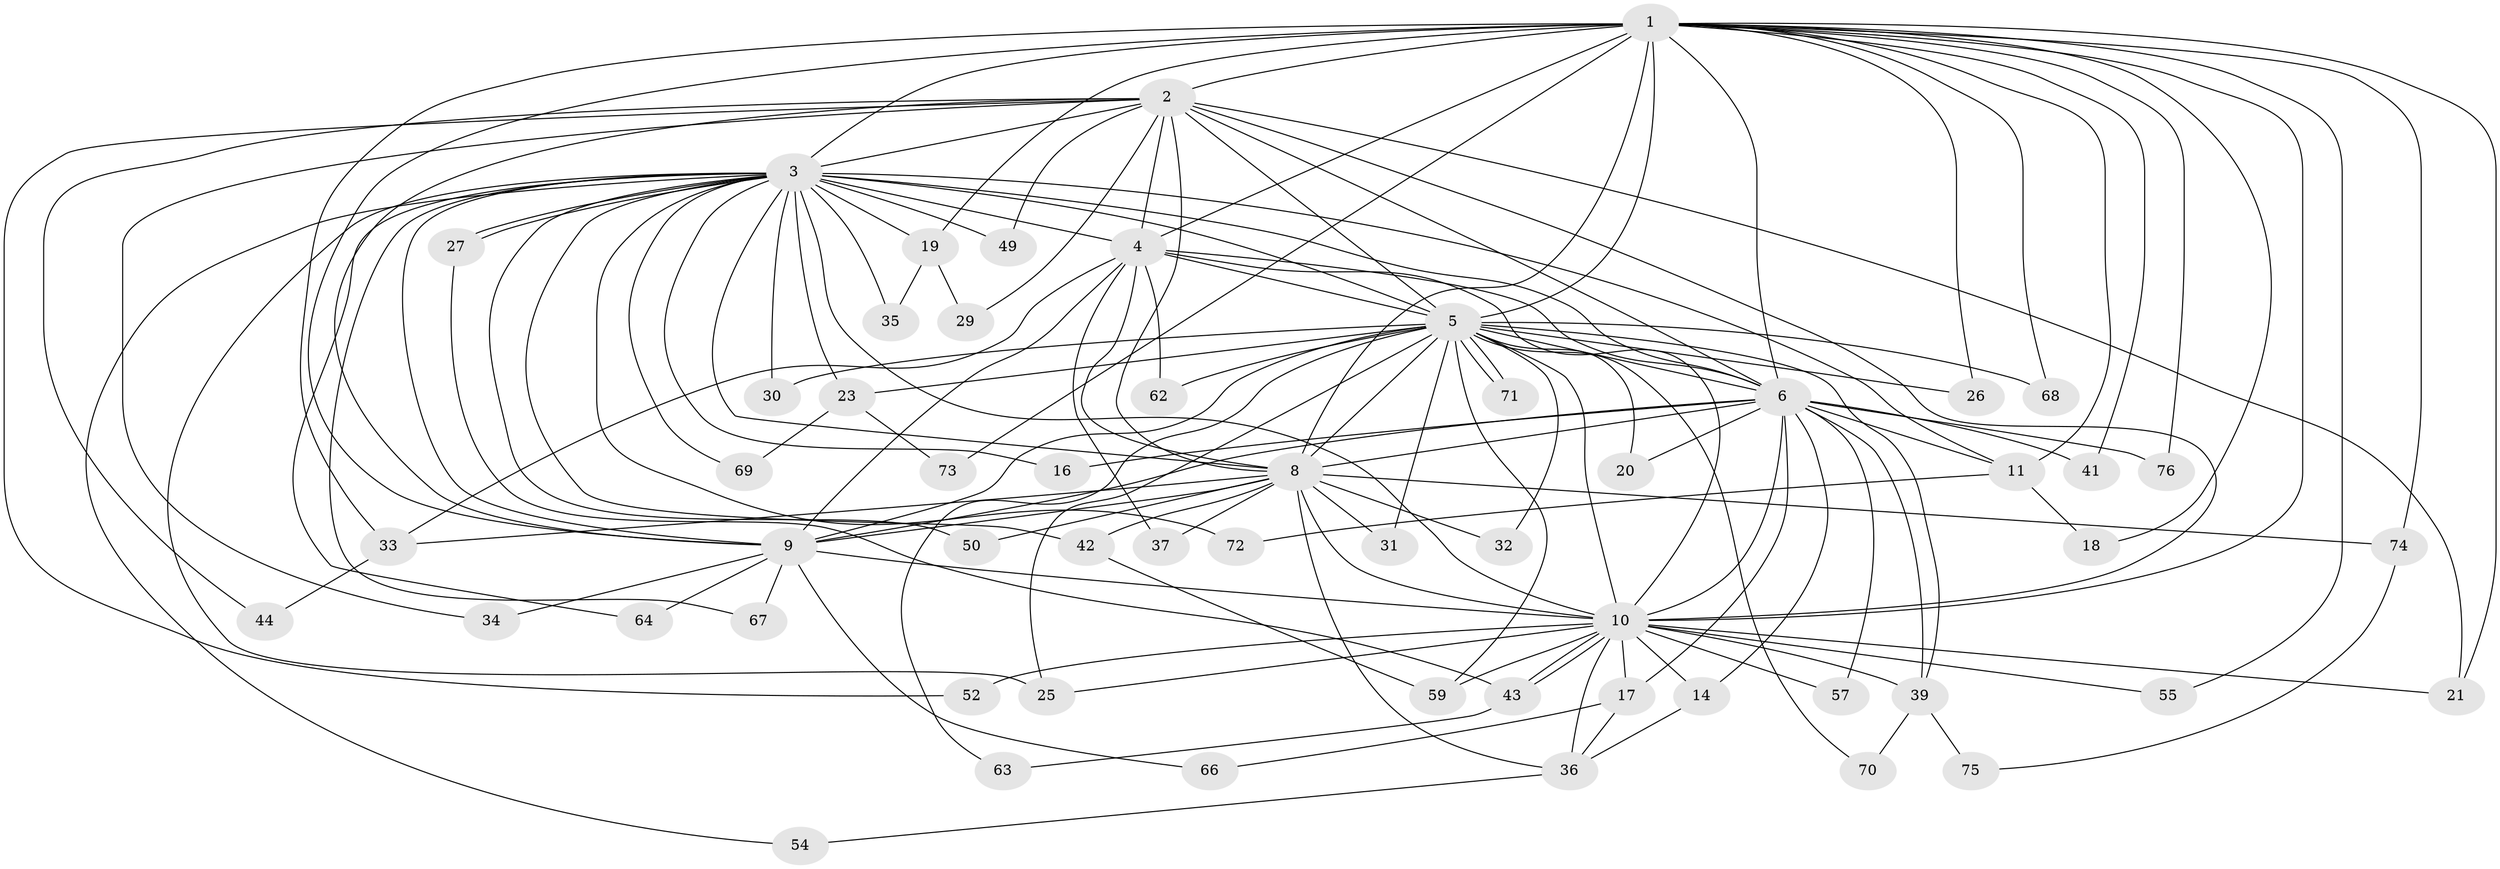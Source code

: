 // Generated by graph-tools (version 1.1) at 2025/23/03/03/25 07:23:42]
// undirected, 56 vertices, 139 edges
graph export_dot {
graph [start="1"]
  node [color=gray90,style=filled];
  1 [super="+7"];
  2 [super="+15"];
  3 [super="+12"];
  4 [super="+22"];
  5 [super="+56"];
  6 [super="+65"];
  8 [super="+24"];
  9 [super="+46"];
  10 [super="+47"];
  11 [super="+13"];
  14;
  16;
  17 [super="+45"];
  18;
  19 [super="+28"];
  20;
  21 [super="+51"];
  23;
  25 [super="+40"];
  26;
  27 [super="+61"];
  29;
  30;
  31;
  32;
  33 [super="+38"];
  34;
  35;
  36 [super="+53"];
  37;
  39 [super="+58"];
  41;
  42 [super="+48"];
  43;
  44;
  49;
  50;
  52;
  54;
  55;
  57;
  59 [super="+60"];
  62;
  63;
  64;
  66;
  67;
  68;
  69;
  70;
  71;
  72;
  73;
  74;
  75;
  76;
  1 -- 2 [weight=2];
  1 -- 3 [weight=3];
  1 -- 4 [weight=2];
  1 -- 5 [weight=2];
  1 -- 6 [weight=2];
  1 -- 8 [weight=3];
  1 -- 9 [weight=2];
  1 -- 10 [weight=2];
  1 -- 11;
  1 -- 55;
  1 -- 73;
  1 -- 68;
  1 -- 74;
  1 -- 76;
  1 -- 18;
  1 -- 19;
  1 -- 21;
  1 -- 26;
  1 -- 41;
  1 -- 33;
  2 -- 3;
  2 -- 4;
  2 -- 5 [weight=2];
  2 -- 6;
  2 -- 8;
  2 -- 9;
  2 -- 10;
  2 -- 21;
  2 -- 29;
  2 -- 44;
  2 -- 49;
  2 -- 52;
  2 -- 34;
  3 -- 4;
  3 -- 5;
  3 -- 6 [weight=2];
  3 -- 8;
  3 -- 9;
  3 -- 10;
  3 -- 16;
  3 -- 19 [weight=2];
  3 -- 23;
  3 -- 27;
  3 -- 27;
  3 -- 30;
  3 -- 35;
  3 -- 42;
  3 -- 49;
  3 -- 50;
  3 -- 54;
  3 -- 64;
  3 -- 67;
  3 -- 69;
  3 -- 72;
  3 -- 11;
  3 -- 25;
  4 -- 5;
  4 -- 6;
  4 -- 8;
  4 -- 9;
  4 -- 10 [weight=2];
  4 -- 33;
  4 -- 37;
  4 -- 62;
  5 -- 6 [weight=2];
  5 -- 8;
  5 -- 9;
  5 -- 10;
  5 -- 20;
  5 -- 23;
  5 -- 25;
  5 -- 26;
  5 -- 30;
  5 -- 31;
  5 -- 32;
  5 -- 39;
  5 -- 59;
  5 -- 62;
  5 -- 68;
  5 -- 70;
  5 -- 71;
  5 -- 71;
  5 -- 63;
  6 -- 8;
  6 -- 9;
  6 -- 10;
  6 -- 11;
  6 -- 14;
  6 -- 16;
  6 -- 17;
  6 -- 20;
  6 -- 41;
  6 -- 57;
  6 -- 76;
  6 -- 39;
  8 -- 9;
  8 -- 10;
  8 -- 32;
  8 -- 50;
  8 -- 33;
  8 -- 36;
  8 -- 37;
  8 -- 42 [weight=2];
  8 -- 74;
  8 -- 31;
  9 -- 10 [weight=2];
  9 -- 34;
  9 -- 64;
  9 -- 66;
  9 -- 67;
  10 -- 14;
  10 -- 17;
  10 -- 25;
  10 -- 36;
  10 -- 39;
  10 -- 43 [weight=2];
  10 -- 43;
  10 -- 52;
  10 -- 55;
  10 -- 57;
  10 -- 21;
  10 -- 59;
  11 -- 18;
  11 -- 72;
  14 -- 36;
  17 -- 66;
  17 -- 36;
  19 -- 35;
  19 -- 29;
  23 -- 69;
  23 -- 73;
  27 -- 43;
  33 -- 44;
  36 -- 54;
  39 -- 75;
  39 -- 70;
  42 -- 59;
  43 -- 63;
  74 -- 75;
}
